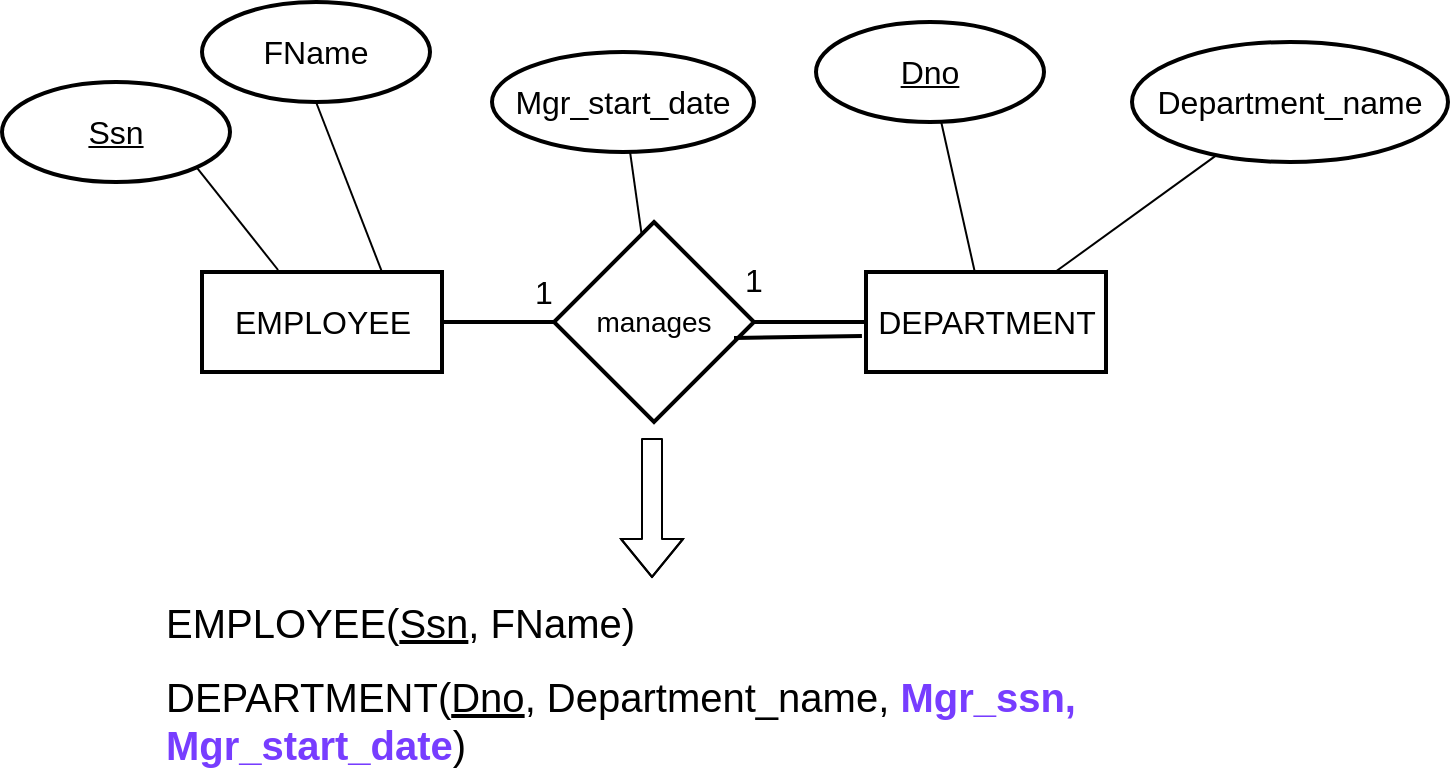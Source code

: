 <mxfile version="12.2.2" type="device" pages="1"><diagram id="xQ2Ufq9PnqMFeNz4wZim" name="Page-1"><mxGraphModel dx="1759" dy="590" grid="1" gridSize="10" guides="1" tooltips="1" connect="1" arrows="1" fold="1" page="1" pageScale="1" pageWidth="827" pageHeight="1169" math="0" shadow="0"><root><mxCell id="0"/><mxCell id="1" parent="0"/><mxCell id="yVpLkVPkTYECUh8DkX4--90" value="EMPLOYEE" style="html=1;fillColor=none;fontSize=16;strokeWidth=2;" parent="1" vertex="1"><mxGeometry x="100" y="175" width="120" height="50" as="geometry"/></mxCell><mxCell id="yVpLkVPkTYECUh8DkX4--91" value="DEPARTMENT" style="html=1;fillColor=none;fontSize=16;strokeWidth=2;" parent="1" vertex="1"><mxGeometry x="432" y="175" width="120" height="50" as="geometry"/></mxCell><mxCell id="yVpLkVPkTYECUh8DkX4--93" value="manages" style="shape=rhombus;strokeWidth=2;fontSize=17;perimeter=rhombusPerimeter;whiteSpace=wrap;html=1;align=center;fontSize=14;fillColor=none;" parent="1" vertex="1"><mxGeometry x="276" y="150" width="100" height="100" as="geometry"/></mxCell><mxCell id="yVpLkVPkTYECUh8DkX4--94" value="" style="endArrow=none;html=1;exitX=1;exitY=0.5;exitDx=0;exitDy=0;endFill=0;strokeWidth=2;" parent="1" source="yVpLkVPkTYECUh8DkX4--90" edge="1"><mxGeometry width="50" height="50" relative="1" as="geometry"><mxPoint x="200.656" y="8.958" as="sourcePoint"/><mxPoint x="276" y="200" as="targetPoint"/></mxGeometry></mxCell><mxCell id="yVpLkVPkTYECUh8DkX4--95" value="" style="endArrow=none;html=1;entryX=0;entryY=0.5;entryDx=0;entryDy=0;endFill=0;strokeWidth=2;" parent="1" target="yVpLkVPkTYECUh8DkX4--91" edge="1" source="yVpLkVPkTYECUh8DkX4--93"><mxGeometry width="50" height="50" relative="1" as="geometry"><mxPoint x="380" y="200" as="sourcePoint"/><mxPoint x="286" y="210" as="targetPoint"/></mxGeometry></mxCell><mxCell id="yVpLkVPkTYECUh8DkX4--96" value="1" style="text;html=1;strokeColor=none;fillColor=none;align=center;verticalAlign=middle;whiteSpace=wrap;rounded=0;fontSize=16;" parent="1" vertex="1"><mxGeometry x="255.5" y="175" width="30" height="20" as="geometry"/></mxCell><mxCell id="yVpLkVPkTYECUh8DkX4--97" value="1" style="text;html=1;strokeColor=none;fillColor=none;align=center;verticalAlign=middle;whiteSpace=wrap;rounded=0;fontSize=16;" parent="1" vertex="1"><mxGeometry x="361" y="169" width="30" height="20" as="geometry"/></mxCell><mxCell id="yVpLkVPkTYECUh8DkX4--98" value="Mgr_start_date" style="ellipse;whiteSpace=wrap;html=1;strokeWidth=2;fillColor=none;fontSize=16;" parent="1" vertex="1"><mxGeometry x="245" y="65" width="131" height="50" as="geometry"/></mxCell><mxCell id="PgpCpTxEGu4RVDJ2l71C-1" value="" style="shape=flexArrow;endArrow=classic;html=1;" edge="1" parent="1"><mxGeometry width="50" height="50" relative="1" as="geometry"><mxPoint x="325" y="258" as="sourcePoint"/><mxPoint x="325" y="328" as="targetPoint"/><Array as="points"><mxPoint x="325" y="268"/></Array></mxGeometry></mxCell><mxCell id="PgpCpTxEGu4RVDJ2l71C-2" value="EMPLOYEE(&lt;u&gt;Ssn&lt;/u&gt;, FName)" style="text;html=1;strokeColor=none;fillColor=none;align=left;verticalAlign=middle;whiteSpace=wrap;rounded=0;fontSize=20;" vertex="1" parent="1"><mxGeometry x="79.5" y="340" width="462" height="20" as="geometry"/></mxCell><mxCell id="PgpCpTxEGu4RVDJ2l71C-3" value="DEPARTMENT(&lt;u&gt;Dno&lt;/u&gt;, Department_name, &lt;b&gt;&lt;font color=&quot;#773dff&quot;&gt;Mgr_ssn, Mgr_start_date&lt;/font&gt;&lt;/b&gt;)" style="text;html=1;strokeColor=none;fillColor=none;align=left;verticalAlign=middle;whiteSpace=wrap;rounded=0;fontSize=20;" vertex="1" parent="1"><mxGeometry x="79.5" y="389" width="462" height="20" as="geometry"/></mxCell><mxCell id="PgpCpTxEGu4RVDJ2l71C-5" value="Ssn" style="ellipse;whiteSpace=wrap;html=1;strokeWidth=2;fillColor=none;fontSize=16;fontStyle=4" vertex="1" parent="1"><mxGeometry y="80" width="114" height="50" as="geometry"/></mxCell><mxCell id="PgpCpTxEGu4RVDJ2l71C-6" value="" style="endArrow=none;html=1;exitX=0.75;exitY=0;exitDx=0;exitDy=0;entryX=0.5;entryY=1;entryDx=0;entryDy=0;" edge="1" parent="1" source="yVpLkVPkTYECUh8DkX4--90" target="PgpCpTxEGu4RVDJ2l71C-7"><mxGeometry width="50" height="50" relative="1" as="geometry"><mxPoint x="149" y="175" as="sourcePoint"/><mxPoint x="199" y="125" as="targetPoint"/></mxGeometry></mxCell><mxCell id="PgpCpTxEGu4RVDJ2l71C-7" value="FName" style="ellipse;whiteSpace=wrap;html=1;strokeWidth=2;fillColor=none;fontSize=16;" vertex="1" parent="1"><mxGeometry x="100" y="40" width="114" height="50" as="geometry"/></mxCell><mxCell id="PgpCpTxEGu4RVDJ2l71C-8" value="" style="endArrow=none;html=1;exitX=0.317;exitY=-0.02;exitDx=0;exitDy=0;entryX=1;entryY=1;entryDx=0;entryDy=0;exitPerimeter=0;" edge="1" parent="1" source="yVpLkVPkTYECUh8DkX4--90" target="PgpCpTxEGu4RVDJ2l71C-5"><mxGeometry width="50" height="50" relative="1" as="geometry"><mxPoint x="200" y="185" as="sourcePoint"/><mxPoint x="222" y="130" as="targetPoint"/></mxGeometry></mxCell><mxCell id="PgpCpTxEGu4RVDJ2l71C-9" value="" style="endArrow=none;html=1;" edge="1" parent="1" source="yVpLkVPkTYECUh8DkX4--93" target="yVpLkVPkTYECUh8DkX4--98"><mxGeometry width="50" height="50" relative="1" as="geometry"><mxPoint x="148.04" y="184" as="sourcePoint"/><mxPoint x="107.305" y="132.678" as="targetPoint"/></mxGeometry></mxCell><mxCell id="PgpCpTxEGu4RVDJ2l71C-10" value="Dno" style="ellipse;whiteSpace=wrap;html=1;strokeWidth=2;fillColor=none;fontSize=16;fontStyle=4" vertex="1" parent="1"><mxGeometry x="407" y="50" width="114" height="50" as="geometry"/></mxCell><mxCell id="PgpCpTxEGu4RVDJ2l71C-11" value="Department_name" style="ellipse;whiteSpace=wrap;html=1;strokeWidth=2;fillColor=none;fontSize=16;" vertex="1" parent="1"><mxGeometry x="565" y="60" width="158" height="60" as="geometry"/></mxCell><mxCell id="PgpCpTxEGu4RVDJ2l71C-12" value="" style="endArrow=none;html=1;" edge="1" parent="1" source="yVpLkVPkTYECUh8DkX4--91" target="PgpCpTxEGu4RVDJ2l71C-11"><mxGeometry width="50" height="50" relative="1" as="geometry"><mxPoint x="653" y="227.5" as="sourcePoint"/><mxPoint x="610" y="143" as="targetPoint"/></mxGeometry></mxCell><mxCell id="PgpCpTxEGu4RVDJ2l71C-13" value="" style="endArrow=none;html=1;" edge="1" parent="1" source="yVpLkVPkTYECUh8DkX4--91" target="PgpCpTxEGu4RVDJ2l71C-10"><mxGeometry width="50" height="50" relative="1" as="geometry"><mxPoint x="553.754" y="185" as="sourcePoint"/><mxPoint x="620" y="153" as="targetPoint"/></mxGeometry></mxCell><mxCell id="PgpCpTxEGu4RVDJ2l71C-14" value="" style="endArrow=none;html=1;entryX=-0.017;entryY=0.64;entryDx=0;entryDy=0;endFill=0;strokeWidth=2;entryPerimeter=0;exitX=0.9;exitY=0.58;exitDx=0;exitDy=0;exitPerimeter=0;" edge="1" parent="1" source="yVpLkVPkTYECUh8DkX4--93" target="yVpLkVPkTYECUh8DkX4--91"><mxGeometry width="50" height="50" relative="1" as="geometry"><mxPoint x="380" y="210" as="sourcePoint"/><mxPoint x="442" y="210" as="targetPoint"/></mxGeometry></mxCell></root></mxGraphModel></diagram></mxfile>
